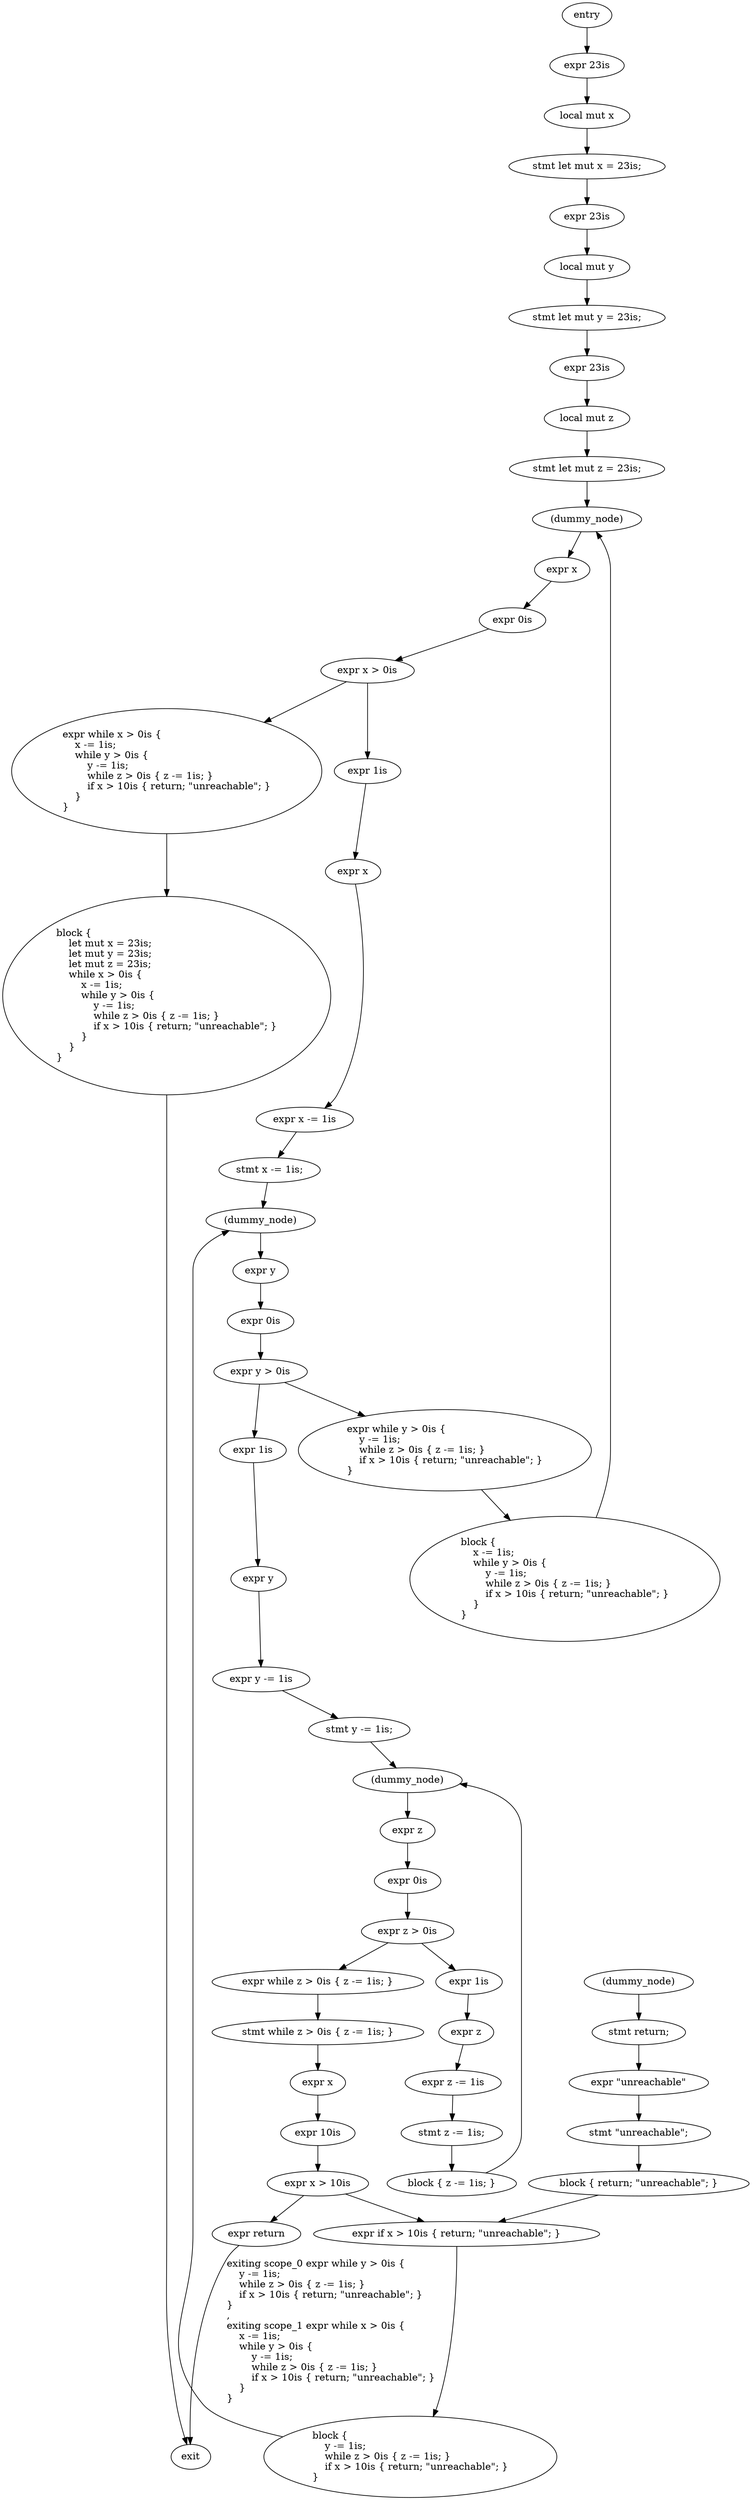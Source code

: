 digraph block {
    N0[label="entry"];
    N1[label="exit"];
    N2[label="expr 23is"];
    N3[label="local mut x"];
    N4[label="stmt let mut x = 23is;"];
    N5[label="expr 23is"];
    N6[label="local mut y"];
    N7[label="stmt let mut y = 23is;"];
    N8[label="expr 23is"];
    N9[label="local mut z"];
    N10[label="stmt let mut z = 23is;"];
    N11[label="(dummy_node)"];
    N12[label="expr x"];
    N13[label="expr 0is"];
    N14[label="expr x > 0is"];
    N15[label="expr while x > 0is {\l    x -= 1is;\l    while y > 0is {\l        y -= 1is;\l        while z > 0is { z -= 1is; }\l        if x > 10is { return; \"unreachable\"; }\l    }\l}\l"];
    N16[label="expr 1is"];
    N17[label="expr x"];
    N18[label="expr x -= 1is"];
    N19[label="stmt x -= 1is;"];
    N20[label="(dummy_node)"];
    N21[label="expr y"];
    N22[label="expr 0is"];
    N23[label="expr y > 0is"];
    N24[label="expr while y > 0is {\l    y -= 1is;\l    while z > 0is { z -= 1is; }\l    if x > 10is { return; \"unreachable\"; }\l}\l"];
    N25[label="expr 1is"];
    N26[label="expr y"];
    N27[label="expr y -= 1is"];
    N28[label="stmt y -= 1is;"];
    N29[label="(dummy_node)"];
    N30[label="expr z"];
    N31[label="expr 0is"];
    N32[label="expr z > 0is"];
    N33[label="expr while z > 0is { z -= 1is; }"];
    N34[label="expr 1is"];
    N35[label="expr z"];
    N36[label="expr z -= 1is"];
    N37[label="stmt z -= 1is;"];
    N38[label="block { z -= 1is; }"];
    N39[label="stmt while z > 0is { z -= 1is; }"];
    N40[label="expr x"];
    N41[label="expr 10is"];
    N42[label="expr x > 10is"];
    N43[label="expr return"];
    N44[label="(dummy_node)"];
    N45[label="stmt return;"];
    N46[label="expr \"unreachable\""];
    N47[label="stmt \"unreachable\";"];
    N48[label="block { return; \"unreachable\"; }"];
    N49[label="expr if x > 10is { return; \"unreachable\"; }"];
    N50[label="block {\l    y -= 1is;\l    while z > 0is { z -= 1is; }\l    if x > 10is { return; \"unreachable\"; }\l}\l"];
    N51[label="block {\l    x -= 1is;\l    while y > 0is {\l        y -= 1is;\l        while z > 0is { z -= 1is; }\l        if x > 10is { return; \"unreachable\"; }\l    }\l}\l"];
    N52[label="block {\l    let mut x = 23is;\l    let mut y = 23is;\l    let mut z = 23is;\l    while x > 0is {\l        x -= 1is;\l        while y > 0is {\l            y -= 1is;\l            while z > 0is { z -= 1is; }\l            if x > 10is { return; \"unreachable\"; }\l        }\l    }\l}\l"];
    N0 -> N2;
    N2 -> N3;
    N3 -> N4;
    N4 -> N5;
    N5 -> N6;
    N6 -> N7;
    N7 -> N8;
    N8 -> N9;
    N9 -> N10;
    N10 -> N11;
    N11 -> N12;
    N12 -> N13;
    N13 -> N14;
    N14 -> N15;
    N14 -> N16;
    N16 -> N17;
    N17 -> N18;
    N18 -> N19;
    N19 -> N20;
    N20 -> N21;
    N21 -> N22;
    N22 -> N23;
    N23 -> N24;
    N23 -> N25;
    N25 -> N26;
    N26 -> N27;
    N27 -> N28;
    N28 -> N29;
    N29 -> N30;
    N30 -> N31;
    N31 -> N32;
    N32 -> N33;
    N32 -> N34;
    N34 -> N35;
    N35 -> N36;
    N36 -> N37;
    N37 -> N38;
    N38 -> N29;
    N33 -> N39;
    N39 -> N40;
    N40 -> N41;
    N41 -> N42;
    N42 -> N43;
    N43 -> N1[label="exiting scope_0 expr while y > 0is {\l    y -= 1is;\l    while z > 0is { z -= 1is; }\l    if x > 10is { return; \"unreachable\"; }\l}\l,\lexiting scope_1 expr while x > 0is {\l    x -= 1is;\l    while y > 0is {\l        y -= 1is;\l        while z > 0is { z -= 1is; }\l        if x > 10is { return; \"unreachable\"; }\l    }\l}\l"];
    N44 -> N45;
    N45 -> N46;
    N46 -> N47;
    N47 -> N48;
    N42 -> N49;
    N48 -> N49;
    N49 -> N50;
    N50 -> N20;
    N24 -> N51;
    N51 -> N11;
    N15 -> N52;
    N52 -> N1;
}

